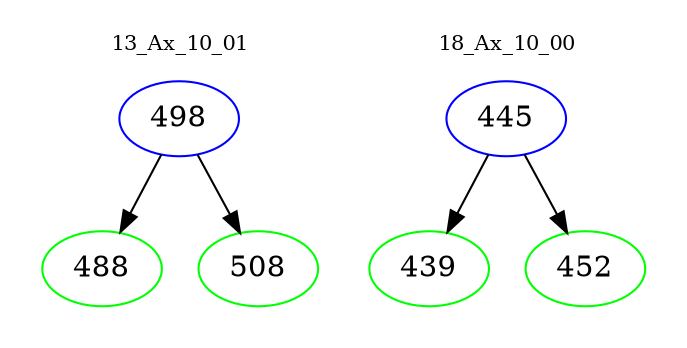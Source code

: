 digraph{
subgraph cluster_0 {
color = white
label = "13_Ax_10_01";
fontsize=10;
T0_498 [label="498", color="blue"]
T0_498 -> T0_488 [color="black"]
T0_488 [label="488", color="green"]
T0_498 -> T0_508 [color="black"]
T0_508 [label="508", color="green"]
}
subgraph cluster_1 {
color = white
label = "18_Ax_10_00";
fontsize=10;
T1_445 [label="445", color="blue"]
T1_445 -> T1_439 [color="black"]
T1_439 [label="439", color="green"]
T1_445 -> T1_452 [color="black"]
T1_452 [label="452", color="green"]
}
}
